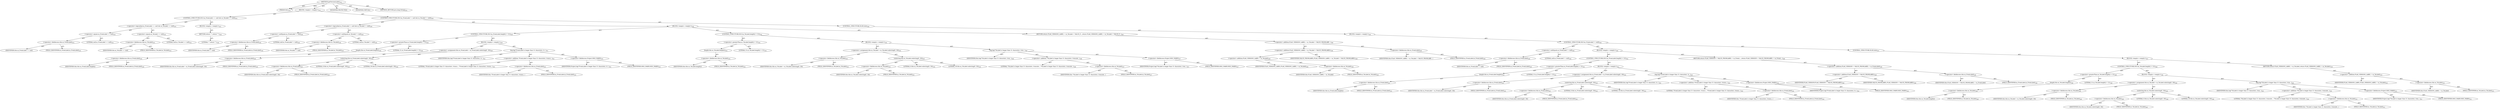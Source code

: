 digraph "getVersionLabel" {  
"111669149741" [label = <(METHOD,getVersionLabel)<SUB>524</SUB>> ]
"115964116997" [label = <(PARAM,this)<SUB>524</SUB>> ]
"25769803848" [label = <(BLOCK,&lt;empty&gt;,&lt;empty&gt;)<SUB>524</SUB>> ]
"47244640281" [label = <(CONTROL_STRUCTURE,IF,if (m_FromLabel == null &amp;&amp; m_ToLabel == null))<SUB>525</SUB>> ]
"30064771271" [label = <(&lt;operator&gt;.logicalAnd,m_FromLabel == null &amp;&amp; m_ToLabel == null)<SUB>525</SUB>> ]
"30064771272" [label = <(&lt;operator&gt;.equals,m_FromLabel == null)<SUB>525</SUB>> ]
"30064771273" [label = <(&lt;operator&gt;.fieldAccess,this.m_FromLabel)<SUB>525</SUB>> ]
"68719476917" [label = <(IDENTIFIER,this,m_FromLabel == null)> ]
"55834574916" [label = <(FIELD_IDENTIFIER,m_FromLabel,m_FromLabel)<SUB>525</SUB>> ]
"90194313259" [label = <(LITERAL,null,m_FromLabel == null)<SUB>525</SUB>> ]
"30064771274" [label = <(&lt;operator&gt;.equals,m_ToLabel == null)<SUB>525</SUB>> ]
"30064771275" [label = <(&lt;operator&gt;.fieldAccess,this.m_ToLabel)<SUB>525</SUB>> ]
"68719476918" [label = <(IDENTIFIER,this,m_ToLabel == null)> ]
"55834574917" [label = <(FIELD_IDENTIFIER,m_ToLabel,m_ToLabel)<SUB>525</SUB>> ]
"90194313260" [label = <(LITERAL,null,m_ToLabel == null)<SUB>525</SUB>> ]
"25769803849" [label = <(BLOCK,&lt;empty&gt;,&lt;empty&gt;)<SUB>525</SUB>> ]
"146028888090" [label = <(RETURN,return &quot;&quot;;,return &quot;&quot;;)<SUB>526</SUB>> ]
"90194313261" [label = <(LITERAL,&quot;&quot;,return &quot;&quot;;)<SUB>526</SUB>> ]
"47244640282" [label = <(CONTROL_STRUCTURE,IF,if (m_FromLabel != null &amp;&amp; m_ToLabel != null))<SUB>528</SUB>> ]
"30064771276" [label = <(&lt;operator&gt;.logicalAnd,m_FromLabel != null &amp;&amp; m_ToLabel != null)<SUB>528</SUB>> ]
"30064771277" [label = <(&lt;operator&gt;.notEquals,m_FromLabel != null)<SUB>528</SUB>> ]
"30064771278" [label = <(&lt;operator&gt;.fieldAccess,this.m_FromLabel)<SUB>528</SUB>> ]
"68719476919" [label = <(IDENTIFIER,this,m_FromLabel != null)> ]
"55834574918" [label = <(FIELD_IDENTIFIER,m_FromLabel,m_FromLabel)<SUB>528</SUB>> ]
"90194313262" [label = <(LITERAL,null,m_FromLabel != null)<SUB>528</SUB>> ]
"30064771279" [label = <(&lt;operator&gt;.notEquals,m_ToLabel != null)<SUB>528</SUB>> ]
"30064771280" [label = <(&lt;operator&gt;.fieldAccess,this.m_ToLabel)<SUB>528</SUB>> ]
"68719476920" [label = <(IDENTIFIER,this,m_ToLabel != null)> ]
"55834574919" [label = <(FIELD_IDENTIFIER,m_ToLabel,m_ToLabel)<SUB>528</SUB>> ]
"90194313263" [label = <(LITERAL,null,m_ToLabel != null)<SUB>528</SUB>> ]
"25769803850" [label = <(BLOCK,&lt;empty&gt;,&lt;empty&gt;)<SUB>528</SUB>> ]
"47244640283" [label = <(CONTROL_STRUCTURE,IF,if (m_FromLabel.length() &gt; 31))<SUB>529</SUB>> ]
"30064771281" [label = <(&lt;operator&gt;.greaterThan,m_FromLabel.length() &gt; 31)<SUB>529</SUB>> ]
"30064771282" [label = <(length,this.m_FromLabel.length())<SUB>529</SUB>> ]
"30064771283" [label = <(&lt;operator&gt;.fieldAccess,this.m_FromLabel)<SUB>529</SUB>> ]
"68719476921" [label = <(IDENTIFIER,this,this.m_FromLabel.length())> ]
"55834574920" [label = <(FIELD_IDENTIFIER,m_FromLabel,m_FromLabel)<SUB>529</SUB>> ]
"90194313264" [label = <(LITERAL,31,m_FromLabel.length() &gt; 31)<SUB>529</SUB>> ]
"25769803851" [label = <(BLOCK,&lt;empty&gt;,&lt;empty&gt;)<SUB>529</SUB>> ]
"30064771284" [label = <(&lt;operator&gt;.assignment,this.m_FromLabel = m_FromLabel.substring(0, 30))<SUB>530</SUB>> ]
"30064771285" [label = <(&lt;operator&gt;.fieldAccess,this.m_FromLabel)<SUB>530</SUB>> ]
"68719476922" [label = <(IDENTIFIER,this,this.m_FromLabel = m_FromLabel.substring(0, 30))> ]
"55834574921" [label = <(FIELD_IDENTIFIER,m_FromLabel,m_FromLabel)<SUB>530</SUB>> ]
"30064771286" [label = <(substring,this.m_FromLabel.substring(0, 30))<SUB>530</SUB>> ]
"30064771287" [label = <(&lt;operator&gt;.fieldAccess,this.m_FromLabel)<SUB>530</SUB>> ]
"68719476923" [label = <(IDENTIFIER,this,this.m_FromLabel.substring(0, 30))> ]
"55834574922" [label = <(FIELD_IDENTIFIER,m_FromLabel,m_FromLabel)<SUB>530</SUB>> ]
"90194313265" [label = <(LITERAL,0,this.m_FromLabel.substring(0, 30))<SUB>530</SUB>> ]
"90194313266" [label = <(LITERAL,30,this.m_FromLabel.substring(0, 30))<SUB>530</SUB>> ]
"30064771288" [label = <(log,log(&quot;FromLabel is longer than 31 characters, tr...)<SUB>531</SUB>> ]
"68719476747" [label = <(IDENTIFIER,this,log(&quot;FromLabel is longer than 31 characters, tr...)<SUB>531</SUB>> ]
"30064771289" [label = <(&lt;operator&gt;.addition,&quot;FromLabel is longer than 31 characters, trunca...)<SUB>531</SUB>> ]
"90194313267" [label = <(LITERAL,&quot;FromLabel is longer than 31 characters, trunca...,&quot;FromLabel is longer than 31 characters, trunca...)<SUB>531</SUB>> ]
"30064771290" [label = <(&lt;operator&gt;.fieldAccess,this.m_FromLabel)<SUB>532</SUB>> ]
"68719476924" [label = <(IDENTIFIER,this,&quot;FromLabel is longer than 31 characters, trunca...)> ]
"55834574923" [label = <(FIELD_IDENTIFIER,m_FromLabel,m_FromLabel)<SUB>532</SUB>> ]
"30064771291" [label = <(&lt;operator&gt;.fieldAccess,Project.MSG_WARN)<SUB>532</SUB>> ]
"68719476925" [label = <(IDENTIFIER,Project,log(&quot;FromLabel is longer than 31 characters, tr...)<SUB>532</SUB>> ]
"55834574924" [label = <(FIELD_IDENTIFIER,MSG_WARN,MSG_WARN)<SUB>532</SUB>> ]
"47244640284" [label = <(CONTROL_STRUCTURE,IF,if (m_ToLabel.length() &gt; 31))<SUB>534</SUB>> ]
"30064771292" [label = <(&lt;operator&gt;.greaterThan,m_ToLabel.length() &gt; 31)<SUB>534</SUB>> ]
"30064771293" [label = <(length,this.m_ToLabel.length())<SUB>534</SUB>> ]
"30064771294" [label = <(&lt;operator&gt;.fieldAccess,this.m_ToLabel)<SUB>534</SUB>> ]
"68719476926" [label = <(IDENTIFIER,this,this.m_ToLabel.length())> ]
"55834574925" [label = <(FIELD_IDENTIFIER,m_ToLabel,m_ToLabel)<SUB>534</SUB>> ]
"90194313268" [label = <(LITERAL,31,m_ToLabel.length() &gt; 31)<SUB>534</SUB>> ]
"25769803852" [label = <(BLOCK,&lt;empty&gt;,&lt;empty&gt;)<SUB>534</SUB>> ]
"30064771295" [label = <(&lt;operator&gt;.assignment,this.m_ToLabel = m_ToLabel.substring(0, 30))<SUB>535</SUB>> ]
"30064771296" [label = <(&lt;operator&gt;.fieldAccess,this.m_ToLabel)<SUB>535</SUB>> ]
"68719476927" [label = <(IDENTIFIER,this,this.m_ToLabel = m_ToLabel.substring(0, 30))> ]
"55834574926" [label = <(FIELD_IDENTIFIER,m_ToLabel,m_ToLabel)<SUB>535</SUB>> ]
"30064771297" [label = <(substring,this.m_ToLabel.substring(0, 30))<SUB>535</SUB>> ]
"30064771298" [label = <(&lt;operator&gt;.fieldAccess,this.m_ToLabel)<SUB>535</SUB>> ]
"68719476928" [label = <(IDENTIFIER,this,this.m_ToLabel.substring(0, 30))> ]
"55834574927" [label = <(FIELD_IDENTIFIER,m_ToLabel,m_ToLabel)<SUB>535</SUB>> ]
"90194313269" [label = <(LITERAL,0,this.m_ToLabel.substring(0, 30))<SUB>535</SUB>> ]
"90194313270" [label = <(LITERAL,30,this.m_ToLabel.substring(0, 30))<SUB>535</SUB>> ]
"30064771299" [label = <(log,log(&quot;ToLabel is longer than 31 characters, trun...)<SUB>536</SUB>> ]
"68719476748" [label = <(IDENTIFIER,this,log(&quot;ToLabel is longer than 31 characters, trun...)<SUB>536</SUB>> ]
"30064771300" [label = <(&lt;operator&gt;.addition,&quot;ToLabel is longer than 31 characters, truncate...)<SUB>536</SUB>> ]
"90194313271" [label = <(LITERAL,&quot;ToLabel is longer than 31 characters, truncate...,&quot;ToLabel is longer than 31 characters, truncate...)<SUB>536</SUB>> ]
"30064771301" [label = <(&lt;operator&gt;.fieldAccess,this.m_ToLabel)<SUB>537</SUB>> ]
"68719476929" [label = <(IDENTIFIER,this,&quot;ToLabel is longer than 31 characters, truncate...)> ]
"55834574928" [label = <(FIELD_IDENTIFIER,m_ToLabel,m_ToLabel)<SUB>537</SUB>> ]
"30064771302" [label = <(&lt;operator&gt;.fieldAccess,Project.MSG_WARN)<SUB>537</SUB>> ]
"68719476930" [label = <(IDENTIFIER,Project,log(&quot;ToLabel is longer than 31 characters, trun...)<SUB>537</SUB>> ]
"55834574929" [label = <(FIELD_IDENTIFIER,MSG_WARN,MSG_WARN)<SUB>537</SUB>> ]
"146028888091" [label = <(RETURN,return FLAG_VERSION_LABEL + m_ToLabel + VALUE_F...,return FLAG_VERSION_LABEL + m_ToLabel + VALUE_F...)<SUB>539</SUB>> ]
"30064771303" [label = <(&lt;operator&gt;.addition,FLAG_VERSION_LABEL + m_ToLabel + VALUE_FROMLABE...)<SUB>539</SUB>> ]
"30064771304" [label = <(&lt;operator&gt;.addition,FLAG_VERSION_LABEL + m_ToLabel + VALUE_FROMLABEL)<SUB>539</SUB>> ]
"30064771305" [label = <(&lt;operator&gt;.addition,FLAG_VERSION_LABEL + m_ToLabel)<SUB>539</SUB>> ]
"68719476931" [label = <(IDENTIFIER,FLAG_VERSION_LABEL,FLAG_VERSION_LABEL + m_ToLabel)<SUB>539</SUB>> ]
"30064771306" [label = <(&lt;operator&gt;.fieldAccess,this.m_ToLabel)<SUB>539</SUB>> ]
"68719476932" [label = <(IDENTIFIER,this,FLAG_VERSION_LABEL + m_ToLabel)> ]
"55834574930" [label = <(FIELD_IDENTIFIER,m_ToLabel,m_ToLabel)<SUB>539</SUB>> ]
"68719476933" [label = <(IDENTIFIER,VALUE_FROMLABEL,FLAG_VERSION_LABEL + m_ToLabel + VALUE_FROMLABEL)<SUB>539</SUB>> ]
"30064771307" [label = <(&lt;operator&gt;.fieldAccess,this.m_FromLabel)<SUB>539</SUB>> ]
"68719476934" [label = <(IDENTIFIER,this,FLAG_VERSION_LABEL + m_ToLabel + VALUE_FROMLABE...)> ]
"55834574931" [label = <(FIELD_IDENTIFIER,m_FromLabel,m_FromLabel)<SUB>539</SUB>> ]
"47244640285" [label = <(CONTROL_STRUCTURE,ELSE,else)<SUB>540</SUB>> ]
"25769803853" [label = <(BLOCK,&lt;empty&gt;,&lt;empty&gt;)<SUB>540</SUB>> ]
"47244640286" [label = <(CONTROL_STRUCTURE,IF,if (m_FromLabel != null))<SUB>540</SUB>> ]
"30064771308" [label = <(&lt;operator&gt;.notEquals,m_FromLabel != null)<SUB>540</SUB>> ]
"30064771309" [label = <(&lt;operator&gt;.fieldAccess,this.m_FromLabel)<SUB>540</SUB>> ]
"68719476935" [label = <(IDENTIFIER,this,m_FromLabel != null)> ]
"55834574932" [label = <(FIELD_IDENTIFIER,m_FromLabel,m_FromLabel)<SUB>540</SUB>> ]
"90194313272" [label = <(LITERAL,null,m_FromLabel != null)<SUB>540</SUB>> ]
"25769803854" [label = <(BLOCK,&lt;empty&gt;,&lt;empty&gt;)<SUB>540</SUB>> ]
"47244640287" [label = <(CONTROL_STRUCTURE,IF,if (m_FromLabel.length() &gt; 31))<SUB>541</SUB>> ]
"30064771310" [label = <(&lt;operator&gt;.greaterThan,m_FromLabel.length() &gt; 31)<SUB>541</SUB>> ]
"30064771311" [label = <(length,this.m_FromLabel.length())<SUB>541</SUB>> ]
"30064771312" [label = <(&lt;operator&gt;.fieldAccess,this.m_FromLabel)<SUB>541</SUB>> ]
"68719476936" [label = <(IDENTIFIER,this,this.m_FromLabel.length())> ]
"55834574933" [label = <(FIELD_IDENTIFIER,m_FromLabel,m_FromLabel)<SUB>541</SUB>> ]
"90194313273" [label = <(LITERAL,31,m_FromLabel.length() &gt; 31)<SUB>541</SUB>> ]
"25769803855" [label = <(BLOCK,&lt;empty&gt;,&lt;empty&gt;)<SUB>541</SUB>> ]
"30064771313" [label = <(&lt;operator&gt;.assignment,this.m_FromLabel = m_FromLabel.substring(0, 30))<SUB>542</SUB>> ]
"30064771314" [label = <(&lt;operator&gt;.fieldAccess,this.m_FromLabel)<SUB>542</SUB>> ]
"68719476937" [label = <(IDENTIFIER,this,this.m_FromLabel = m_FromLabel.substring(0, 30))> ]
"55834574934" [label = <(FIELD_IDENTIFIER,m_FromLabel,m_FromLabel)<SUB>542</SUB>> ]
"30064771315" [label = <(substring,this.m_FromLabel.substring(0, 30))<SUB>542</SUB>> ]
"30064771316" [label = <(&lt;operator&gt;.fieldAccess,this.m_FromLabel)<SUB>542</SUB>> ]
"68719476938" [label = <(IDENTIFIER,this,this.m_FromLabel.substring(0, 30))> ]
"55834574935" [label = <(FIELD_IDENTIFIER,m_FromLabel,m_FromLabel)<SUB>542</SUB>> ]
"90194313274" [label = <(LITERAL,0,this.m_FromLabel.substring(0, 30))<SUB>542</SUB>> ]
"90194313275" [label = <(LITERAL,30,this.m_FromLabel.substring(0, 30))<SUB>542</SUB>> ]
"30064771317" [label = <(log,log(&quot;FromLabel is longer than 31 characters, tr...)<SUB>543</SUB>> ]
"68719476749" [label = <(IDENTIFIER,this,log(&quot;FromLabel is longer than 31 characters, tr...)<SUB>543</SUB>> ]
"30064771318" [label = <(&lt;operator&gt;.addition,&quot;FromLabel is longer than 31 characters, trunca...)<SUB>543</SUB>> ]
"90194313276" [label = <(LITERAL,&quot;FromLabel is longer than 31 characters, trunca...,&quot;FromLabel is longer than 31 characters, trunca...)<SUB>543</SUB>> ]
"30064771319" [label = <(&lt;operator&gt;.fieldAccess,this.m_FromLabel)<SUB>544</SUB>> ]
"68719476939" [label = <(IDENTIFIER,this,&quot;FromLabel is longer than 31 characters, trunca...)> ]
"55834574936" [label = <(FIELD_IDENTIFIER,m_FromLabel,m_FromLabel)<SUB>544</SUB>> ]
"30064771320" [label = <(&lt;operator&gt;.fieldAccess,Project.MSG_WARN)<SUB>544</SUB>> ]
"68719476940" [label = <(IDENTIFIER,Project,log(&quot;FromLabel is longer than 31 characters, tr...)<SUB>544</SUB>> ]
"55834574937" [label = <(FIELD_IDENTIFIER,MSG_WARN,MSG_WARN)<SUB>544</SUB>> ]
"146028888092" [label = <(RETURN,return FLAG_VERSION + VALUE_FROMLABEL + m_FromL...,return FLAG_VERSION + VALUE_FROMLABEL + m_FromL...)<SUB>546</SUB>> ]
"30064771321" [label = <(&lt;operator&gt;.addition,FLAG_VERSION + VALUE_FROMLABEL + m_FromLabel)<SUB>546</SUB>> ]
"30064771322" [label = <(&lt;operator&gt;.addition,FLAG_VERSION + VALUE_FROMLABEL)<SUB>546</SUB>> ]
"68719476941" [label = <(IDENTIFIER,FLAG_VERSION,FLAG_VERSION + VALUE_FROMLABEL)<SUB>546</SUB>> ]
"68719476942" [label = <(IDENTIFIER,VALUE_FROMLABEL,FLAG_VERSION + VALUE_FROMLABEL)<SUB>546</SUB>> ]
"30064771323" [label = <(&lt;operator&gt;.fieldAccess,this.m_FromLabel)<SUB>546</SUB>> ]
"68719476943" [label = <(IDENTIFIER,this,FLAG_VERSION + VALUE_FROMLABEL + m_FromLabel)> ]
"55834574938" [label = <(FIELD_IDENTIFIER,m_FromLabel,m_FromLabel)<SUB>546</SUB>> ]
"47244640288" [label = <(CONTROL_STRUCTURE,ELSE,else)<SUB>547</SUB>> ]
"25769803856" [label = <(BLOCK,&lt;empty&gt;,&lt;empty&gt;)<SUB>547</SUB>> ]
"47244640289" [label = <(CONTROL_STRUCTURE,IF,if (m_ToLabel.length() &gt; 31))<SUB>548</SUB>> ]
"30064771324" [label = <(&lt;operator&gt;.greaterThan,m_ToLabel.length() &gt; 31)<SUB>548</SUB>> ]
"30064771325" [label = <(length,this.m_ToLabel.length())<SUB>548</SUB>> ]
"30064771326" [label = <(&lt;operator&gt;.fieldAccess,this.m_ToLabel)<SUB>548</SUB>> ]
"68719476944" [label = <(IDENTIFIER,this,this.m_ToLabel.length())> ]
"55834574939" [label = <(FIELD_IDENTIFIER,m_ToLabel,m_ToLabel)<SUB>548</SUB>> ]
"90194313277" [label = <(LITERAL,31,m_ToLabel.length() &gt; 31)<SUB>548</SUB>> ]
"25769803857" [label = <(BLOCK,&lt;empty&gt;,&lt;empty&gt;)<SUB>548</SUB>> ]
"30064771327" [label = <(&lt;operator&gt;.assignment,this.m_ToLabel = m_ToLabel.substring(0, 30))<SUB>549</SUB>> ]
"30064771328" [label = <(&lt;operator&gt;.fieldAccess,this.m_ToLabel)<SUB>549</SUB>> ]
"68719476945" [label = <(IDENTIFIER,this,this.m_ToLabel = m_ToLabel.substring(0, 30))> ]
"55834574940" [label = <(FIELD_IDENTIFIER,m_ToLabel,m_ToLabel)<SUB>549</SUB>> ]
"30064771329" [label = <(substring,this.m_ToLabel.substring(0, 30))<SUB>549</SUB>> ]
"30064771330" [label = <(&lt;operator&gt;.fieldAccess,this.m_ToLabel)<SUB>549</SUB>> ]
"68719476946" [label = <(IDENTIFIER,this,this.m_ToLabel.substring(0, 30))> ]
"55834574941" [label = <(FIELD_IDENTIFIER,m_ToLabel,m_ToLabel)<SUB>549</SUB>> ]
"90194313278" [label = <(LITERAL,0,this.m_ToLabel.substring(0, 30))<SUB>549</SUB>> ]
"90194313279" [label = <(LITERAL,30,this.m_ToLabel.substring(0, 30))<SUB>549</SUB>> ]
"30064771331" [label = <(log,log(&quot;ToLabel is longer than 31 characters, trun...)<SUB>550</SUB>> ]
"68719476750" [label = <(IDENTIFIER,this,log(&quot;ToLabel is longer than 31 characters, trun...)<SUB>550</SUB>> ]
"30064771332" [label = <(&lt;operator&gt;.addition,&quot;ToLabel is longer than 31 characters, truncate...)<SUB>550</SUB>> ]
"90194313280" [label = <(LITERAL,&quot;ToLabel is longer than 31 characters, truncate...,&quot;ToLabel is longer than 31 characters, truncate...)<SUB>550</SUB>> ]
"30064771333" [label = <(&lt;operator&gt;.fieldAccess,this.m_ToLabel)<SUB>551</SUB>> ]
"68719476947" [label = <(IDENTIFIER,this,&quot;ToLabel is longer than 31 characters, truncate...)> ]
"55834574942" [label = <(FIELD_IDENTIFIER,m_ToLabel,m_ToLabel)<SUB>551</SUB>> ]
"30064771334" [label = <(&lt;operator&gt;.fieldAccess,Project.MSG_WARN)<SUB>551</SUB>> ]
"68719476948" [label = <(IDENTIFIER,Project,log(&quot;ToLabel is longer than 31 characters, trun...)<SUB>551</SUB>> ]
"55834574943" [label = <(FIELD_IDENTIFIER,MSG_WARN,MSG_WARN)<SUB>551</SUB>> ]
"146028888093" [label = <(RETURN,return FLAG_VERSION_LABEL + m_ToLabel;,return FLAG_VERSION_LABEL + m_ToLabel;)<SUB>553</SUB>> ]
"30064771335" [label = <(&lt;operator&gt;.addition,FLAG_VERSION_LABEL + m_ToLabel)<SUB>553</SUB>> ]
"68719476949" [label = <(IDENTIFIER,FLAG_VERSION_LABEL,FLAG_VERSION_LABEL + m_ToLabel)<SUB>553</SUB>> ]
"30064771336" [label = <(&lt;operator&gt;.fieldAccess,this.m_ToLabel)<SUB>553</SUB>> ]
"68719476950" [label = <(IDENTIFIER,this,FLAG_VERSION_LABEL + m_ToLabel)> ]
"55834574944" [label = <(FIELD_IDENTIFIER,m_ToLabel,m_ToLabel)<SUB>553</SUB>> ]
"133143986292" [label = <(MODIFIER,PROTECTED)> ]
"133143986293" [label = <(MODIFIER,VIRTUAL)> ]
"128849018925" [label = <(METHOD_RETURN,java.lang.String)<SUB>524</SUB>> ]
  "111669149741" -> "115964116997"  [ label = "AST: "] 
  "111669149741" -> "25769803848"  [ label = "AST: "] 
  "111669149741" -> "133143986292"  [ label = "AST: "] 
  "111669149741" -> "133143986293"  [ label = "AST: "] 
  "111669149741" -> "128849018925"  [ label = "AST: "] 
  "25769803848" -> "47244640281"  [ label = "AST: "] 
  "25769803848" -> "47244640282"  [ label = "AST: "] 
  "47244640281" -> "30064771271"  [ label = "AST: "] 
  "47244640281" -> "25769803849"  [ label = "AST: "] 
  "30064771271" -> "30064771272"  [ label = "AST: "] 
  "30064771271" -> "30064771274"  [ label = "AST: "] 
  "30064771272" -> "30064771273"  [ label = "AST: "] 
  "30064771272" -> "90194313259"  [ label = "AST: "] 
  "30064771273" -> "68719476917"  [ label = "AST: "] 
  "30064771273" -> "55834574916"  [ label = "AST: "] 
  "30064771274" -> "30064771275"  [ label = "AST: "] 
  "30064771274" -> "90194313260"  [ label = "AST: "] 
  "30064771275" -> "68719476918"  [ label = "AST: "] 
  "30064771275" -> "55834574917"  [ label = "AST: "] 
  "25769803849" -> "146028888090"  [ label = "AST: "] 
  "146028888090" -> "90194313261"  [ label = "AST: "] 
  "47244640282" -> "30064771276"  [ label = "AST: "] 
  "47244640282" -> "25769803850"  [ label = "AST: "] 
  "47244640282" -> "47244640285"  [ label = "AST: "] 
  "30064771276" -> "30064771277"  [ label = "AST: "] 
  "30064771276" -> "30064771279"  [ label = "AST: "] 
  "30064771277" -> "30064771278"  [ label = "AST: "] 
  "30064771277" -> "90194313262"  [ label = "AST: "] 
  "30064771278" -> "68719476919"  [ label = "AST: "] 
  "30064771278" -> "55834574918"  [ label = "AST: "] 
  "30064771279" -> "30064771280"  [ label = "AST: "] 
  "30064771279" -> "90194313263"  [ label = "AST: "] 
  "30064771280" -> "68719476920"  [ label = "AST: "] 
  "30064771280" -> "55834574919"  [ label = "AST: "] 
  "25769803850" -> "47244640283"  [ label = "AST: "] 
  "25769803850" -> "47244640284"  [ label = "AST: "] 
  "25769803850" -> "146028888091"  [ label = "AST: "] 
  "47244640283" -> "30064771281"  [ label = "AST: "] 
  "47244640283" -> "25769803851"  [ label = "AST: "] 
  "30064771281" -> "30064771282"  [ label = "AST: "] 
  "30064771281" -> "90194313264"  [ label = "AST: "] 
  "30064771282" -> "30064771283"  [ label = "AST: "] 
  "30064771283" -> "68719476921"  [ label = "AST: "] 
  "30064771283" -> "55834574920"  [ label = "AST: "] 
  "25769803851" -> "30064771284"  [ label = "AST: "] 
  "25769803851" -> "30064771288"  [ label = "AST: "] 
  "30064771284" -> "30064771285"  [ label = "AST: "] 
  "30064771284" -> "30064771286"  [ label = "AST: "] 
  "30064771285" -> "68719476922"  [ label = "AST: "] 
  "30064771285" -> "55834574921"  [ label = "AST: "] 
  "30064771286" -> "30064771287"  [ label = "AST: "] 
  "30064771286" -> "90194313265"  [ label = "AST: "] 
  "30064771286" -> "90194313266"  [ label = "AST: "] 
  "30064771287" -> "68719476923"  [ label = "AST: "] 
  "30064771287" -> "55834574922"  [ label = "AST: "] 
  "30064771288" -> "68719476747"  [ label = "AST: "] 
  "30064771288" -> "30064771289"  [ label = "AST: "] 
  "30064771288" -> "30064771291"  [ label = "AST: "] 
  "30064771289" -> "90194313267"  [ label = "AST: "] 
  "30064771289" -> "30064771290"  [ label = "AST: "] 
  "30064771290" -> "68719476924"  [ label = "AST: "] 
  "30064771290" -> "55834574923"  [ label = "AST: "] 
  "30064771291" -> "68719476925"  [ label = "AST: "] 
  "30064771291" -> "55834574924"  [ label = "AST: "] 
  "47244640284" -> "30064771292"  [ label = "AST: "] 
  "47244640284" -> "25769803852"  [ label = "AST: "] 
  "30064771292" -> "30064771293"  [ label = "AST: "] 
  "30064771292" -> "90194313268"  [ label = "AST: "] 
  "30064771293" -> "30064771294"  [ label = "AST: "] 
  "30064771294" -> "68719476926"  [ label = "AST: "] 
  "30064771294" -> "55834574925"  [ label = "AST: "] 
  "25769803852" -> "30064771295"  [ label = "AST: "] 
  "25769803852" -> "30064771299"  [ label = "AST: "] 
  "30064771295" -> "30064771296"  [ label = "AST: "] 
  "30064771295" -> "30064771297"  [ label = "AST: "] 
  "30064771296" -> "68719476927"  [ label = "AST: "] 
  "30064771296" -> "55834574926"  [ label = "AST: "] 
  "30064771297" -> "30064771298"  [ label = "AST: "] 
  "30064771297" -> "90194313269"  [ label = "AST: "] 
  "30064771297" -> "90194313270"  [ label = "AST: "] 
  "30064771298" -> "68719476928"  [ label = "AST: "] 
  "30064771298" -> "55834574927"  [ label = "AST: "] 
  "30064771299" -> "68719476748"  [ label = "AST: "] 
  "30064771299" -> "30064771300"  [ label = "AST: "] 
  "30064771299" -> "30064771302"  [ label = "AST: "] 
  "30064771300" -> "90194313271"  [ label = "AST: "] 
  "30064771300" -> "30064771301"  [ label = "AST: "] 
  "30064771301" -> "68719476929"  [ label = "AST: "] 
  "30064771301" -> "55834574928"  [ label = "AST: "] 
  "30064771302" -> "68719476930"  [ label = "AST: "] 
  "30064771302" -> "55834574929"  [ label = "AST: "] 
  "146028888091" -> "30064771303"  [ label = "AST: "] 
  "30064771303" -> "30064771304"  [ label = "AST: "] 
  "30064771303" -> "30064771307"  [ label = "AST: "] 
  "30064771304" -> "30064771305"  [ label = "AST: "] 
  "30064771304" -> "68719476933"  [ label = "AST: "] 
  "30064771305" -> "68719476931"  [ label = "AST: "] 
  "30064771305" -> "30064771306"  [ label = "AST: "] 
  "30064771306" -> "68719476932"  [ label = "AST: "] 
  "30064771306" -> "55834574930"  [ label = "AST: "] 
  "30064771307" -> "68719476934"  [ label = "AST: "] 
  "30064771307" -> "55834574931"  [ label = "AST: "] 
  "47244640285" -> "25769803853"  [ label = "AST: "] 
  "25769803853" -> "47244640286"  [ label = "AST: "] 
  "47244640286" -> "30064771308"  [ label = "AST: "] 
  "47244640286" -> "25769803854"  [ label = "AST: "] 
  "47244640286" -> "47244640288"  [ label = "AST: "] 
  "30064771308" -> "30064771309"  [ label = "AST: "] 
  "30064771308" -> "90194313272"  [ label = "AST: "] 
  "30064771309" -> "68719476935"  [ label = "AST: "] 
  "30064771309" -> "55834574932"  [ label = "AST: "] 
  "25769803854" -> "47244640287"  [ label = "AST: "] 
  "25769803854" -> "146028888092"  [ label = "AST: "] 
  "47244640287" -> "30064771310"  [ label = "AST: "] 
  "47244640287" -> "25769803855"  [ label = "AST: "] 
  "30064771310" -> "30064771311"  [ label = "AST: "] 
  "30064771310" -> "90194313273"  [ label = "AST: "] 
  "30064771311" -> "30064771312"  [ label = "AST: "] 
  "30064771312" -> "68719476936"  [ label = "AST: "] 
  "30064771312" -> "55834574933"  [ label = "AST: "] 
  "25769803855" -> "30064771313"  [ label = "AST: "] 
  "25769803855" -> "30064771317"  [ label = "AST: "] 
  "30064771313" -> "30064771314"  [ label = "AST: "] 
  "30064771313" -> "30064771315"  [ label = "AST: "] 
  "30064771314" -> "68719476937"  [ label = "AST: "] 
  "30064771314" -> "55834574934"  [ label = "AST: "] 
  "30064771315" -> "30064771316"  [ label = "AST: "] 
  "30064771315" -> "90194313274"  [ label = "AST: "] 
  "30064771315" -> "90194313275"  [ label = "AST: "] 
  "30064771316" -> "68719476938"  [ label = "AST: "] 
  "30064771316" -> "55834574935"  [ label = "AST: "] 
  "30064771317" -> "68719476749"  [ label = "AST: "] 
  "30064771317" -> "30064771318"  [ label = "AST: "] 
  "30064771317" -> "30064771320"  [ label = "AST: "] 
  "30064771318" -> "90194313276"  [ label = "AST: "] 
  "30064771318" -> "30064771319"  [ label = "AST: "] 
  "30064771319" -> "68719476939"  [ label = "AST: "] 
  "30064771319" -> "55834574936"  [ label = "AST: "] 
  "30064771320" -> "68719476940"  [ label = "AST: "] 
  "30064771320" -> "55834574937"  [ label = "AST: "] 
  "146028888092" -> "30064771321"  [ label = "AST: "] 
  "30064771321" -> "30064771322"  [ label = "AST: "] 
  "30064771321" -> "30064771323"  [ label = "AST: "] 
  "30064771322" -> "68719476941"  [ label = "AST: "] 
  "30064771322" -> "68719476942"  [ label = "AST: "] 
  "30064771323" -> "68719476943"  [ label = "AST: "] 
  "30064771323" -> "55834574938"  [ label = "AST: "] 
  "47244640288" -> "25769803856"  [ label = "AST: "] 
  "25769803856" -> "47244640289"  [ label = "AST: "] 
  "25769803856" -> "146028888093"  [ label = "AST: "] 
  "47244640289" -> "30064771324"  [ label = "AST: "] 
  "47244640289" -> "25769803857"  [ label = "AST: "] 
  "30064771324" -> "30064771325"  [ label = "AST: "] 
  "30064771324" -> "90194313277"  [ label = "AST: "] 
  "30064771325" -> "30064771326"  [ label = "AST: "] 
  "30064771326" -> "68719476944"  [ label = "AST: "] 
  "30064771326" -> "55834574939"  [ label = "AST: "] 
  "25769803857" -> "30064771327"  [ label = "AST: "] 
  "25769803857" -> "30064771331"  [ label = "AST: "] 
  "30064771327" -> "30064771328"  [ label = "AST: "] 
  "30064771327" -> "30064771329"  [ label = "AST: "] 
  "30064771328" -> "68719476945"  [ label = "AST: "] 
  "30064771328" -> "55834574940"  [ label = "AST: "] 
  "30064771329" -> "30064771330"  [ label = "AST: "] 
  "30064771329" -> "90194313278"  [ label = "AST: "] 
  "30064771329" -> "90194313279"  [ label = "AST: "] 
  "30064771330" -> "68719476946"  [ label = "AST: "] 
  "30064771330" -> "55834574941"  [ label = "AST: "] 
  "30064771331" -> "68719476750"  [ label = "AST: "] 
  "30064771331" -> "30064771332"  [ label = "AST: "] 
  "30064771331" -> "30064771334"  [ label = "AST: "] 
  "30064771332" -> "90194313280"  [ label = "AST: "] 
  "30064771332" -> "30064771333"  [ label = "AST: "] 
  "30064771333" -> "68719476947"  [ label = "AST: "] 
  "30064771333" -> "55834574942"  [ label = "AST: "] 
  "30064771334" -> "68719476948"  [ label = "AST: "] 
  "30064771334" -> "55834574943"  [ label = "AST: "] 
  "146028888093" -> "30064771335"  [ label = "AST: "] 
  "30064771335" -> "68719476949"  [ label = "AST: "] 
  "30064771335" -> "30064771336"  [ label = "AST: "] 
  "30064771336" -> "68719476950"  [ label = "AST: "] 
  "30064771336" -> "55834574944"  [ label = "AST: "] 
  "111669149741" -> "115964116997"  [ label = "DDG: "] 
}
